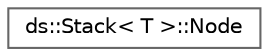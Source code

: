 digraph "Graphical Class Hierarchy"
{
 // INTERACTIVE_SVG=YES
 // LATEX_PDF_SIZE
  bgcolor="transparent";
  edge [fontname=Helvetica,fontsize=10,labelfontname=Helvetica,labelfontsize=10];
  node [fontname=Helvetica,fontsize=10,shape=box,height=0.2,width=0.4];
  rankdir="LR";
  Node0 [id="Node000000",label="ds::Stack\< T \>::Node",height=0.2,width=0.4,color="grey40", fillcolor="white", style="filled",URL="$structds_1_1_stack_1_1_node.html",tooltip=" "];
}
